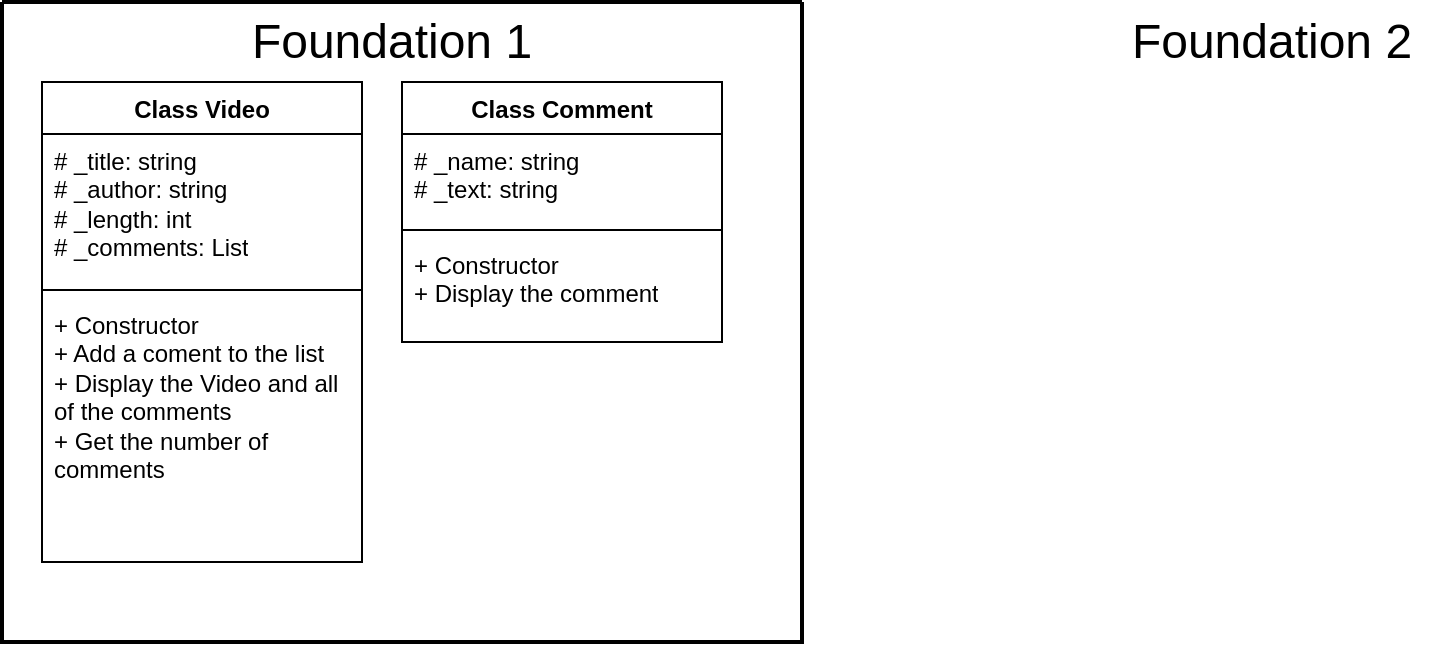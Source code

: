 <mxfile version="24.4.13" type="github">
  <diagram id="C5RBs43oDa-KdzZeNtuy" name="Page-1">
    <mxGraphModel dx="1078" dy="1691" grid="1" gridSize="10" guides="1" tooltips="1" connect="1" arrows="1" fold="1" page="1" pageScale="1" pageWidth="827" pageHeight="1169" math="0" shadow="0">
      <root>
        <mxCell id="WIyWlLk6GJQsqaUBKTNV-0" />
        <mxCell id="WIyWlLk6GJQsqaUBKTNV-1" parent="WIyWlLk6GJQsqaUBKTNV-0" />
        <mxCell id="9J13ALXc6ODQzCNzxVcu-0" value="Class Video" style="swimlane;fontStyle=1;align=center;verticalAlign=top;childLayout=stackLayout;horizontal=1;startSize=26;horizontalStack=0;resizeParent=1;resizeParentMax=0;resizeLast=0;collapsible=1;marginBottom=0;whiteSpace=wrap;html=1;strokeWidth=1;" vertex="1" parent="WIyWlLk6GJQsqaUBKTNV-1">
          <mxGeometry x="20" y="40" width="160" height="240" as="geometry" />
        </mxCell>
        <mxCell id="9J13ALXc6ODQzCNzxVcu-1" value="# _title: string&lt;div&gt;# _author: string&lt;/div&gt;&lt;div&gt;# _length: int&lt;div&gt;# _comments: List&lt;/div&gt;&lt;/div&gt;" style="text;strokeColor=none;fillColor=none;align=left;verticalAlign=top;spacingLeft=4;spacingRight=4;overflow=hidden;rotatable=0;points=[[0,0.5],[1,0.5]];portConstraint=eastwest;whiteSpace=wrap;html=1;" vertex="1" parent="9J13ALXc6ODQzCNzxVcu-0">
          <mxGeometry y="26" width="160" height="74" as="geometry" />
        </mxCell>
        <mxCell id="9J13ALXc6ODQzCNzxVcu-2" value="" style="line;strokeWidth=1;fillColor=none;align=left;verticalAlign=middle;spacingTop=-1;spacingLeft=3;spacingRight=3;rotatable=0;labelPosition=right;points=[];portConstraint=eastwest;strokeColor=inherit;" vertex="1" parent="9J13ALXc6ODQzCNzxVcu-0">
          <mxGeometry y="100" width="160" height="8" as="geometry" />
        </mxCell>
        <mxCell id="9J13ALXc6ODQzCNzxVcu-3" value="&lt;div&gt;+ Constructor&lt;/div&gt;&lt;div&gt;+ Add a coment to the list&lt;/div&gt;&lt;div&gt;+ Display the Video and all of the comments&lt;/div&gt;&lt;div&gt;+ Get the number of comments&lt;/div&gt;&lt;div&gt;&lt;br&gt;&lt;/div&gt;" style="text;strokeColor=none;fillColor=none;align=left;verticalAlign=top;spacingLeft=4;spacingRight=4;overflow=hidden;rotatable=0;points=[[0,0.5],[1,0.5]];portConstraint=eastwest;whiteSpace=wrap;html=1;" vertex="1" parent="9J13ALXc6ODQzCNzxVcu-0">
          <mxGeometry y="108" width="160" height="132" as="geometry" />
        </mxCell>
        <mxCell id="9J13ALXc6ODQzCNzxVcu-6" value="Foundation 1" style="text;html=1;align=center;verticalAlign=middle;whiteSpace=wrap;rounded=0;strokeWidth=1;fontSize=24;" vertex="1" parent="WIyWlLk6GJQsqaUBKTNV-1">
          <mxGeometry x="110" y="10" width="170" height="20" as="geometry" />
        </mxCell>
        <mxCell id="9J13ALXc6ODQzCNzxVcu-7" value="Class Comment" style="swimlane;fontStyle=1;align=center;verticalAlign=top;childLayout=stackLayout;horizontal=1;startSize=26;horizontalStack=0;resizeParent=1;resizeParentMax=0;resizeLast=0;collapsible=1;marginBottom=0;whiteSpace=wrap;html=1;strokeWidth=1;" vertex="1" parent="WIyWlLk6GJQsqaUBKTNV-1">
          <mxGeometry x="200" y="40" width="160" height="130" as="geometry" />
        </mxCell>
        <mxCell id="9J13ALXc6ODQzCNzxVcu-8" value="# _name: string&lt;div&gt;# _text: string&lt;/div&gt;" style="text;strokeColor=none;fillColor=none;align=left;verticalAlign=top;spacingLeft=4;spacingRight=4;overflow=hidden;rotatable=0;points=[[0,0.5],[1,0.5]];portConstraint=eastwest;whiteSpace=wrap;html=1;" vertex="1" parent="9J13ALXc6ODQzCNzxVcu-7">
          <mxGeometry y="26" width="160" height="44" as="geometry" />
        </mxCell>
        <mxCell id="9J13ALXc6ODQzCNzxVcu-9" value="" style="line;strokeWidth=1;fillColor=none;align=left;verticalAlign=middle;spacingTop=-1;spacingLeft=3;spacingRight=3;rotatable=0;labelPosition=right;points=[];portConstraint=eastwest;strokeColor=inherit;" vertex="1" parent="9J13ALXc6ODQzCNzxVcu-7">
          <mxGeometry y="70" width="160" height="8" as="geometry" />
        </mxCell>
        <mxCell id="9J13ALXc6ODQzCNzxVcu-10" value="&lt;div&gt;+ Constructor&lt;/div&gt;&lt;div&gt;+ Display the comment&lt;/div&gt;&lt;div&gt;&lt;br&gt;&lt;/div&gt;" style="text;strokeColor=none;fillColor=none;align=left;verticalAlign=top;spacingLeft=4;spacingRight=4;overflow=hidden;rotatable=0;points=[[0,0.5],[1,0.5]];portConstraint=eastwest;whiteSpace=wrap;html=1;" vertex="1" parent="9J13ALXc6ODQzCNzxVcu-7">
          <mxGeometry y="78" width="160" height="52" as="geometry" />
        </mxCell>
        <mxCell id="9J13ALXc6ODQzCNzxVcu-11" value="Foundation 2" style="text;html=1;align=center;verticalAlign=middle;whiteSpace=wrap;rounded=0;strokeWidth=1;fontSize=24;" vertex="1" parent="WIyWlLk6GJQsqaUBKTNV-1">
          <mxGeometry x="550" y="10" width="170" height="20" as="geometry" />
        </mxCell>
        <mxCell id="9J13ALXc6ODQzCNzxVcu-19" value="" style="swimlane;startSize=0;strokeWidth=2;" vertex="1" parent="WIyWlLk6GJQsqaUBKTNV-1">
          <mxGeometry width="400" height="320" as="geometry" />
        </mxCell>
      </root>
    </mxGraphModel>
  </diagram>
</mxfile>
